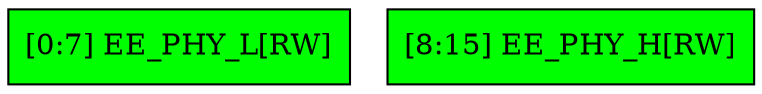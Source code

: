 digraph EPDR{
node [shape = "record" 
 style="filled" ];
node0 [ label = "[0:7] EE_PHY_L[RW]"
 fillcolor = "green"];
node1 [ label = "[8:15] EE_PHY_H[RW]"
 fillcolor = "green"];
}